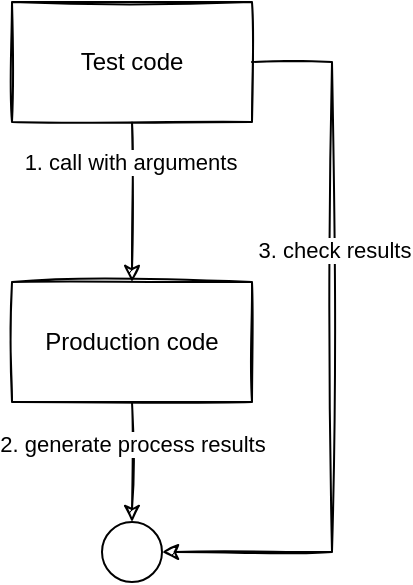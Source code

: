 <mxfile version="15.4.0" type="device"><diagram id="dlmrQcDGN5NP93AtYrb9" name="ページ1"><mxGraphModel dx="1088" dy="688" grid="1" gridSize="10" guides="1" tooltips="1" connect="1" arrows="1" fold="1" page="1" pageScale="1" pageWidth="827" pageHeight="1169" math="0" shadow="0"><root><mxCell id="0"/><mxCell id="1" parent="0"/><mxCell id="ovtiRLYMgSVBejG-Xq6q-4" style="edgeStyle=orthogonalEdgeStyle;rounded=0;orthogonalLoop=1;jettySize=auto;html=1;exitX=0.5;exitY=1;exitDx=0;exitDy=0;entryX=0.5;entryY=0;entryDx=0;entryDy=0;sketch=1;" parent="1" source="ovtiRLYMgSVBejG-Xq6q-1" target="ovtiRLYMgSVBejG-Xq6q-2" edge="1"><mxGeometry relative="1" as="geometry"/></mxCell><mxCell id="kyuml8720I1rwXya-Dpu-1" value="1. call with arguments" style="edgeLabel;html=1;align=center;verticalAlign=middle;resizable=0;points=[];" parent="ovtiRLYMgSVBejG-Xq6q-4" vertex="1" connectable="0"><mxGeometry x="-0.258" y="-1" relative="1" as="geometry"><mxPoint y="-10" as="offset"/></mxGeometry></mxCell><mxCell id="ovtiRLYMgSVBejG-Xq6q-1" value="Test code" style="rounded=0;whiteSpace=wrap;html=1;sketch=1;" parent="1" vertex="1"><mxGeometry x="40" y="40" width="120" height="60" as="geometry"/></mxCell><mxCell id="kyuml8720I1rwXya-Dpu-2" style="edgeStyle=orthogonalEdgeStyle;rounded=0;orthogonalLoop=1;jettySize=auto;html=1;exitX=1;exitY=0.5;exitDx=0;exitDy=0;sketch=1;" parent="1" source="ovtiRLYMgSVBejG-Xq6q-1" target="qnr_ICRmvmjIdHh9QcNl-1" edge="1"><mxGeometry relative="1" as="geometry"><mxPoint x="150" y="300" as="targetPoint"/><Array as="points"><mxPoint x="200" y="70"/><mxPoint x="200" y="315"/></Array></mxGeometry></mxCell><mxCell id="kyuml8720I1rwXya-Dpu-3" value="3. check results" style="edgeLabel;html=1;align=center;verticalAlign=middle;resizable=0;points=[];" parent="kyuml8720I1rwXya-Dpu-2" vertex="1" connectable="0"><mxGeometry x="-0.313" y="1" relative="1" as="geometry"><mxPoint y="7" as="offset"/></mxGeometry></mxCell><mxCell id="ovtiRLYMgSVBejG-Xq6q-2" value="Production code" style="rounded=0;whiteSpace=wrap;html=1;sketch=1;" parent="1" vertex="1"><mxGeometry x="40" y="180" width="120" height="60" as="geometry"/></mxCell><mxCell id="qnr_ICRmvmjIdHh9QcNl-1" value="" style="ellipse;whiteSpace=wrap;html=1;aspect=fixed;" parent="1" vertex="1"><mxGeometry x="85" y="300" width="30" height="30" as="geometry"/></mxCell><mxCell id="qnr_ICRmvmjIdHh9QcNl-3" style="edgeStyle=orthogonalEdgeStyle;rounded=0;orthogonalLoop=1;jettySize=auto;html=1;exitX=0.5;exitY=1;exitDx=0;exitDy=0;entryX=0.5;entryY=0;entryDx=0;entryDy=0;sketch=1;" parent="1" source="ovtiRLYMgSVBejG-Xq6q-2" target="qnr_ICRmvmjIdHh9QcNl-1" edge="1"><mxGeometry relative="1" as="geometry"><mxPoint x="110" y="110" as="sourcePoint"/><mxPoint x="110" y="190" as="targetPoint"/></mxGeometry></mxCell><mxCell id="qnr_ICRmvmjIdHh9QcNl-4" value="2. generate process results" style="edgeLabel;html=1;align=center;verticalAlign=middle;resizable=0;points=[];" parent="qnr_ICRmvmjIdHh9QcNl-3" vertex="1" connectable="0"><mxGeometry x="-0.258" y="-1" relative="1" as="geometry"><mxPoint x="1" y="-2" as="offset"/></mxGeometry></mxCell></root></mxGraphModel></diagram></mxfile>